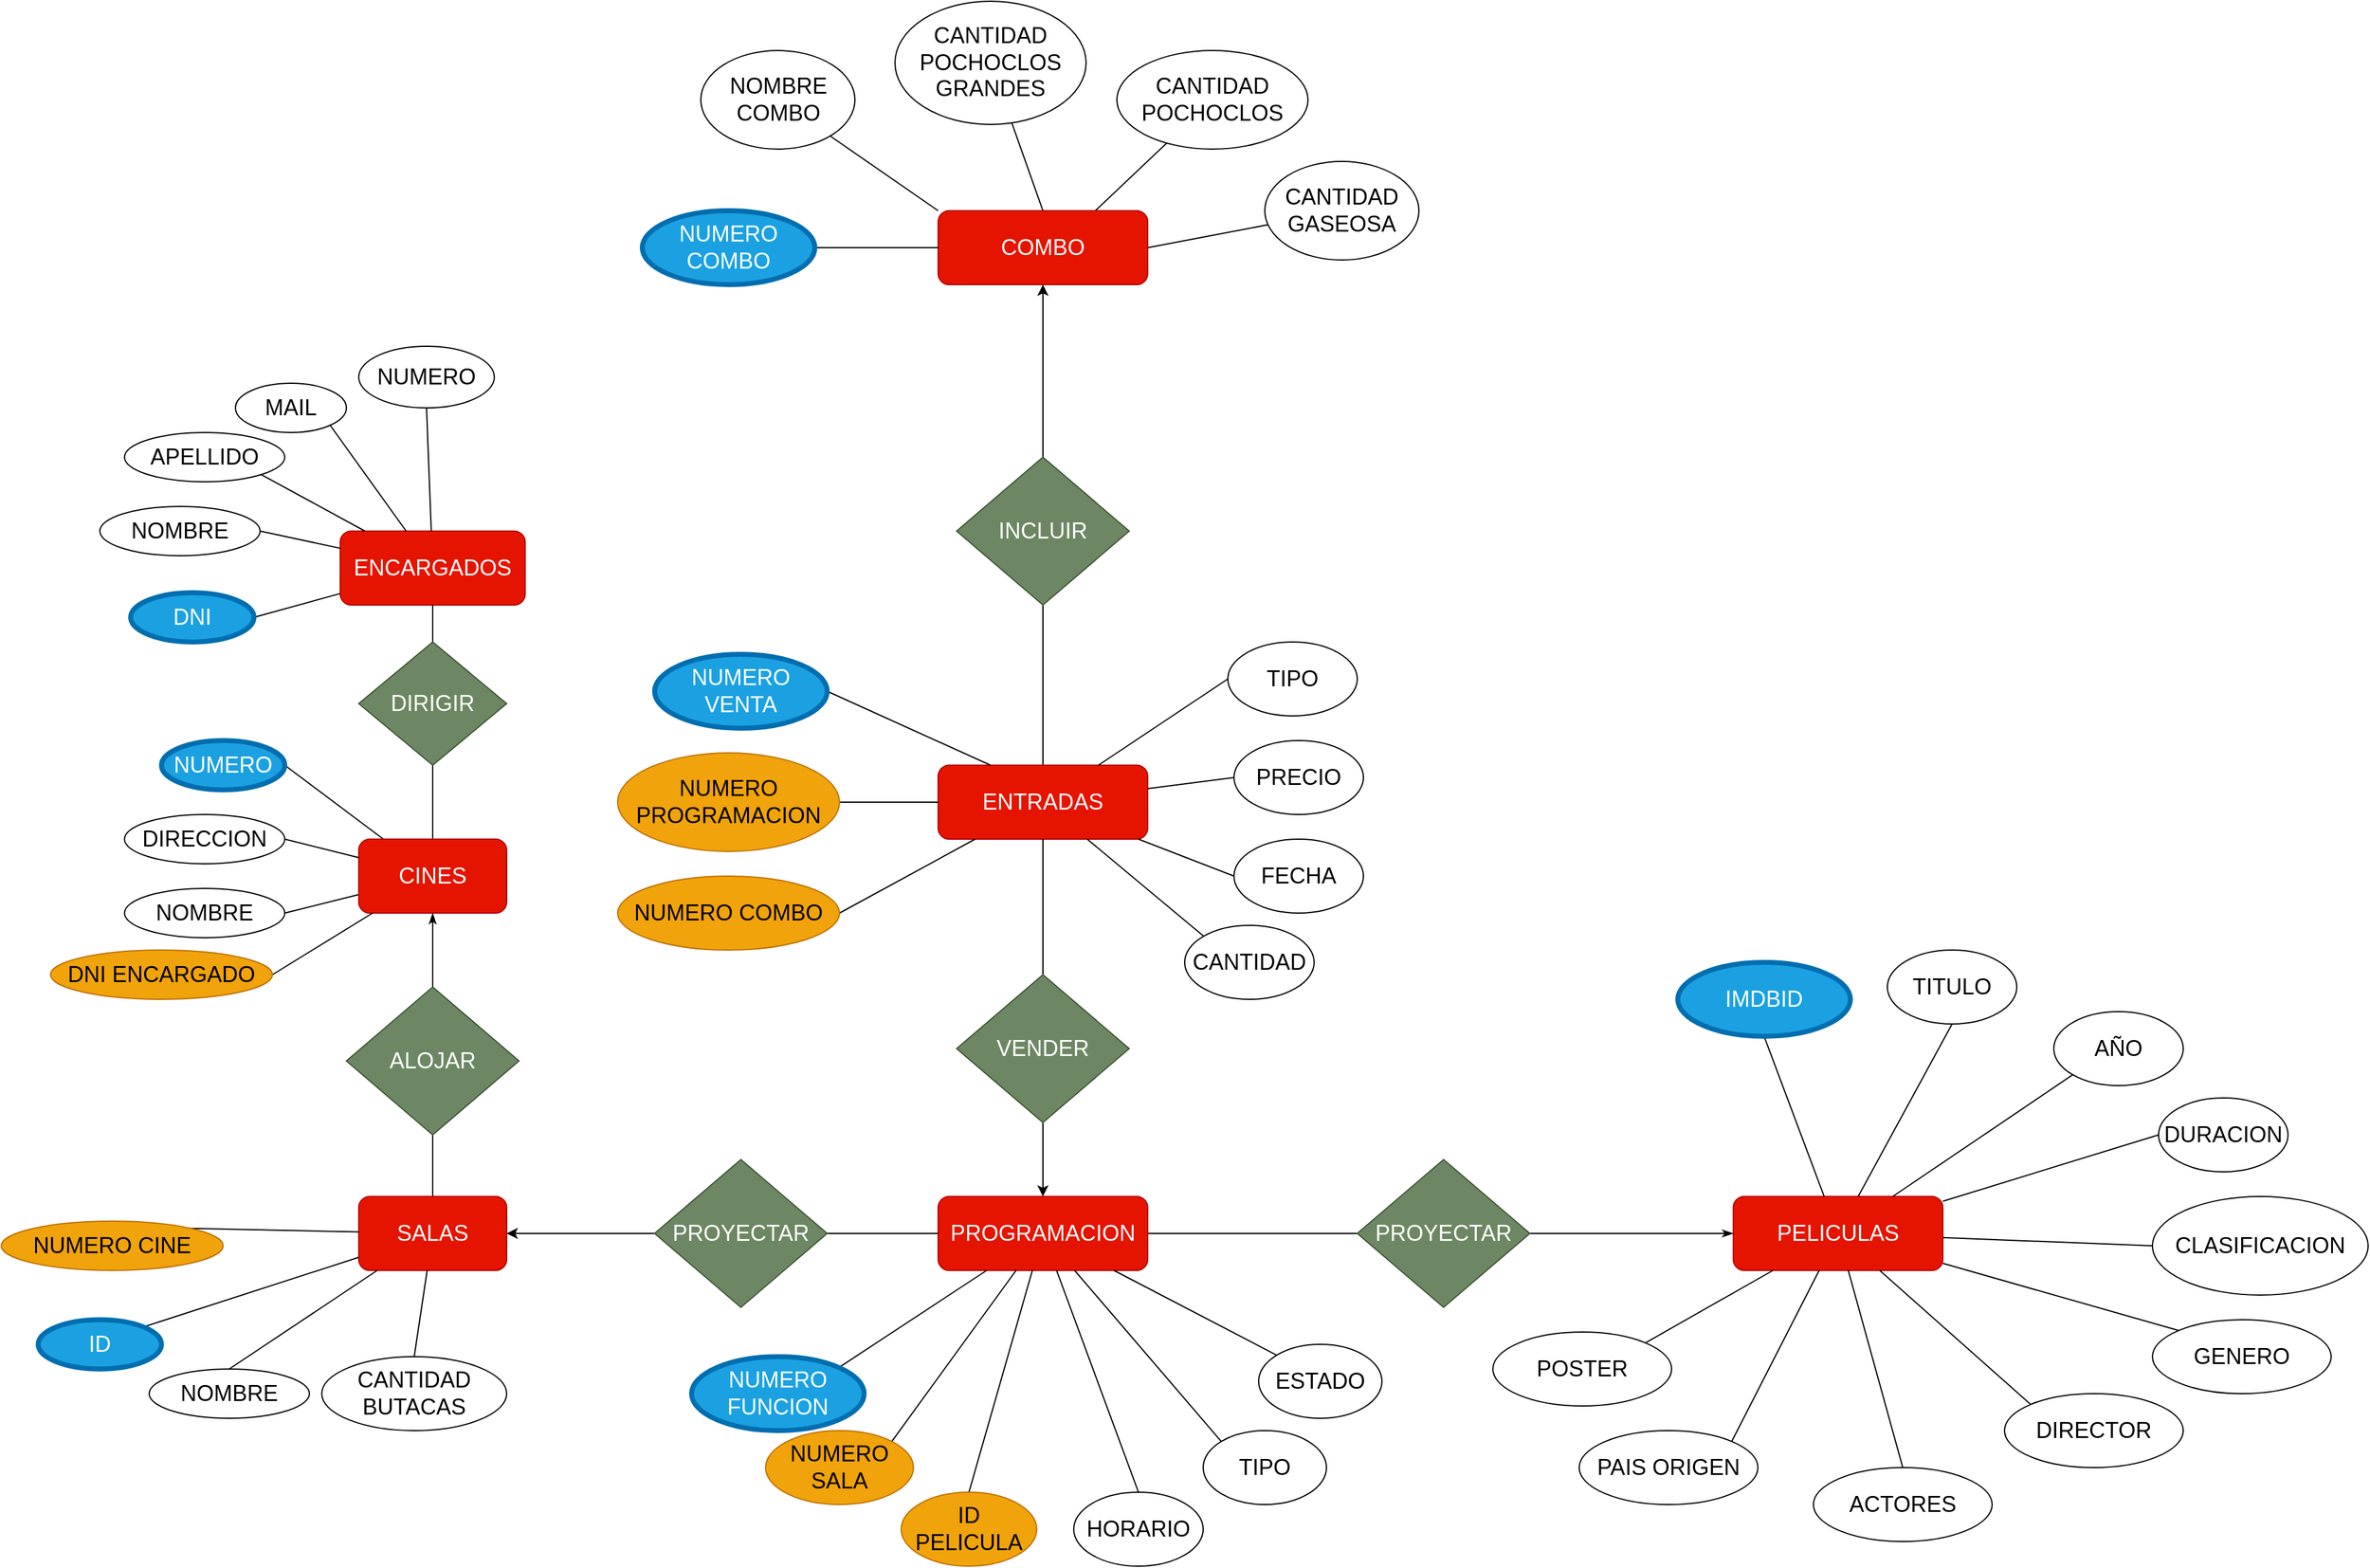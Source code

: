 <mxfile version="20.7.4" type="device"><diagram id="u-Fpso9BZ9bcrSgncnX3" name="Page-1"><mxGraphModel dx="2899" dy="2297" grid="1" gridSize="10" guides="1" tooltips="1" connect="1" arrows="1" fold="1" page="1" pageScale="1" pageWidth="850" pageHeight="1100" math="0" shadow="0"><root><mxCell id="0"/><mxCell id="1" parent="0"/><mxCell id="_qoZTwqga16GxUZHGmAE-12" style="edgeStyle=none;rounded=0;orthogonalLoop=1;jettySize=auto;html=1;entryX=1;entryY=0.5;entryDx=0;entryDy=0;fontSize=18;endArrow=none;endFill=0;" edge="1" parent="1" source="_qoZTwqga16GxUZHGmAE-1" target="_qoZTwqga16GxUZHGmAE-7"><mxGeometry relative="1" as="geometry"/></mxCell><mxCell id="_qoZTwqga16GxUZHGmAE-13" style="edgeStyle=none;rounded=0;orthogonalLoop=1;jettySize=auto;html=1;entryX=1;entryY=0.5;entryDx=0;entryDy=0;fontSize=18;endArrow=none;endFill=0;" edge="1" parent="1" source="_qoZTwqga16GxUZHGmAE-1" target="_qoZTwqga16GxUZHGmAE-9"><mxGeometry relative="1" as="geometry"/></mxCell><mxCell id="_qoZTwqga16GxUZHGmAE-37" style="edgeStyle=none;rounded=0;orthogonalLoop=1;jettySize=auto;html=1;exitX=0.5;exitY=0;exitDx=0;exitDy=0;fontSize=18;startArrow=none;startFill=0;endArrow=none;endFill=0;" edge="1" parent="1" source="_qoZTwqga16GxUZHGmAE-1" target="_qoZTwqga16GxUZHGmAE-36"><mxGeometry relative="1" as="geometry"/></mxCell><mxCell id="_qoZTwqga16GxUZHGmAE-1" value="&lt;font style=&quot;font-size: 18px;&quot;&gt;CINES&lt;/font&gt;" style="rounded=1;whiteSpace=wrap;html=1;fillColor=#e51400;fontColor=#ffffff;strokeColor=#B20000;" vertex="1" parent="1"><mxGeometry x="-10" y="300" width="120" height="60" as="geometry"/></mxCell><mxCell id="_qoZTwqga16GxUZHGmAE-24" style="edgeStyle=none;rounded=0;orthogonalLoop=1;jettySize=auto;html=1;exitX=0.5;exitY=0;exitDx=0;exitDy=0;fontSize=18;endArrow=none;endFill=0;" edge="1" parent="1" source="_qoZTwqga16GxUZHGmAE-2" target="_qoZTwqga16GxUZHGmAE-23"><mxGeometry relative="1" as="geometry"/></mxCell><mxCell id="_qoZTwqga16GxUZHGmAE-2" value="&lt;font style=&quot;font-size: 18px;&quot;&gt;SALAS&lt;/font&gt;" style="rounded=1;whiteSpace=wrap;html=1;fillColor=#e51400;fontColor=#ffffff;strokeColor=#B20000;" vertex="1" parent="1"><mxGeometry x="-10" y="590" width="120" height="60" as="geometry"/></mxCell><mxCell id="_qoZTwqga16GxUZHGmAE-3" value="&lt;font style=&quot;font-size: 18px;&quot;&gt;ENCARGADOS&lt;/font&gt;" style="rounded=1;whiteSpace=wrap;html=1;fillColor=#e51400;fontColor=#ffffff;strokeColor=#B20000;" vertex="1" parent="1"><mxGeometry x="-25" y="50" width="150" height="60" as="geometry"/></mxCell><mxCell id="_qoZTwqga16GxUZHGmAE-60" style="edgeStyle=none;rounded=0;orthogonalLoop=1;jettySize=auto;html=1;exitX=1;exitY=0.5;exitDx=0;exitDy=0;fontSize=18;startArrow=none;startFill=0;endArrow=none;endFill=0;" edge="1" parent="1" source="_qoZTwqga16GxUZHGmAE-4" target="_qoZTwqga16GxUZHGmAE-59"><mxGeometry relative="1" as="geometry"/></mxCell><mxCell id="_qoZTwqga16GxUZHGmAE-98" style="edgeStyle=none;rounded=0;orthogonalLoop=1;jettySize=auto;html=1;exitX=0.5;exitY=0;exitDx=0;exitDy=0;fontSize=18;startArrow=classic;startFill=1;endArrow=none;endFill=0;" edge="1" parent="1" source="_qoZTwqga16GxUZHGmAE-4" target="_qoZTwqga16GxUZHGmAE-41"><mxGeometry relative="1" as="geometry"/></mxCell><mxCell id="_qoZTwqga16GxUZHGmAE-4" value="&lt;font style=&quot;font-size: 18px;&quot;&gt;PROGRAMACION&lt;br&gt;&lt;/font&gt;" style="rounded=1;whiteSpace=wrap;html=1;fillColor=#e51400;fontColor=#ffffff;strokeColor=#B20000;" vertex="1" parent="1"><mxGeometry x="460" y="590" width="170" height="60" as="geometry"/></mxCell><mxCell id="_qoZTwqga16GxUZHGmAE-5" value="&lt;font style=&quot;font-size: 18px;&quot;&gt;PELICULAS&lt;br&gt;&lt;/font&gt;" style="rounded=1;whiteSpace=wrap;html=1;fillColor=#e51400;fontColor=#ffffff;strokeColor=#B20000;" vertex="1" parent="1"><mxGeometry x="1105" y="590" width="170" height="60" as="geometry"/></mxCell><mxCell id="_qoZTwqga16GxUZHGmAE-100" style="edgeStyle=none;rounded=0;orthogonalLoop=1;jettySize=auto;html=1;exitX=0.5;exitY=0;exitDx=0;exitDy=0;entryX=0.5;entryY=1;entryDx=0;entryDy=0;fontSize=18;startArrow=none;startFill=0;endArrow=none;endFill=0;" edge="1" parent="1" source="_qoZTwqga16GxUZHGmAE-6" target="_qoZTwqga16GxUZHGmAE-42"><mxGeometry relative="1" as="geometry"/></mxCell><mxCell id="_qoZTwqga16GxUZHGmAE-6" value="&lt;font style=&quot;font-size: 18px;&quot;&gt;ENTRADAS&lt;br&gt;&lt;/font&gt;" style="rounded=1;whiteSpace=wrap;html=1;fillColor=#e51400;fontColor=#ffffff;strokeColor=#B20000;" vertex="1" parent="1"><mxGeometry x="460" y="240" width="170" height="60" as="geometry"/></mxCell><mxCell id="_qoZTwqga16GxUZHGmAE-7" value="NUMERO" style="ellipse;whiteSpace=wrap;html=1;align=center;fontSize=18;shadow=0;perimeterSpacing=0;strokeWidth=4;fillStyle=auto;strokeColor=#006EAF;fillColor=#1ba1e2;fontColor=#ffffff;" vertex="1" parent="1"><mxGeometry x="-170" y="220" width="100" height="40" as="geometry"/></mxCell><mxCell id="_qoZTwqga16GxUZHGmAE-11" style="rounded=0;orthogonalLoop=1;jettySize=auto;html=1;exitX=1;exitY=0.5;exitDx=0;exitDy=0;fontSize=18;endArrow=none;endFill=0;" edge="1" parent="1" source="_qoZTwqga16GxUZHGmAE-8" target="_qoZTwqga16GxUZHGmAE-1"><mxGeometry relative="1" as="geometry"/></mxCell><mxCell id="_qoZTwqga16GxUZHGmAE-8" value="DIRECCION" style="ellipse;whiteSpace=wrap;html=1;align=center;fontSize=18;" vertex="1" parent="1"><mxGeometry x="-200" y="280" width="130" height="40" as="geometry"/></mxCell><mxCell id="_qoZTwqga16GxUZHGmAE-9" value="NOMBRE" style="ellipse;whiteSpace=wrap;html=1;align=center;fontSize=18;" vertex="1" parent="1"><mxGeometry x="-200" y="340" width="130" height="40" as="geometry"/></mxCell><mxCell id="_qoZTwqga16GxUZHGmAE-14" style="edgeStyle=none;rounded=0;orthogonalLoop=1;jettySize=auto;html=1;exitX=1;exitY=0.5;exitDx=0;exitDy=0;fontSize=18;endArrow=none;endFill=0;" edge="1" parent="1" source="_qoZTwqga16GxUZHGmAE-10" target="_qoZTwqga16GxUZHGmAE-1"><mxGeometry relative="1" as="geometry"/></mxCell><mxCell id="_qoZTwqga16GxUZHGmAE-10" value="DNI ENCARGADO" style="ellipse;whiteSpace=wrap;html=1;align=center;fontSize=18;fillColor=#f0a30a;fontColor=#000000;strokeColor=#BD7000;" vertex="1" parent="1"><mxGeometry x="-260" y="390" width="180" height="40" as="geometry"/></mxCell><mxCell id="_qoZTwqga16GxUZHGmAE-21" style="edgeStyle=none;rounded=0;orthogonalLoop=1;jettySize=auto;html=1;exitX=0.5;exitY=0;exitDx=0;exitDy=0;fontSize=18;endArrow=none;endFill=0;" edge="1" parent="1" source="_qoZTwqga16GxUZHGmAE-15" target="_qoZTwqga16GxUZHGmAE-2"><mxGeometry relative="1" as="geometry"/></mxCell><mxCell id="_qoZTwqga16GxUZHGmAE-15" value="NOMBRE" style="ellipse;whiteSpace=wrap;html=1;align=center;fontSize=18;" vertex="1" parent="1"><mxGeometry x="-180" y="730" width="130" height="40" as="geometry"/></mxCell><mxCell id="_qoZTwqga16GxUZHGmAE-20" style="edgeStyle=none;rounded=0;orthogonalLoop=1;jettySize=auto;html=1;exitX=1;exitY=0;exitDx=0;exitDy=0;fontSize=18;endArrow=none;endFill=0;" edge="1" parent="1" source="_qoZTwqga16GxUZHGmAE-16" target="_qoZTwqga16GxUZHGmAE-2"><mxGeometry relative="1" as="geometry"/></mxCell><mxCell id="_qoZTwqga16GxUZHGmAE-16" value="ID" style="ellipse;whiteSpace=wrap;html=1;align=center;fontSize=18;shadow=0;perimeterSpacing=0;strokeWidth=4;fillStyle=auto;strokeColor=#006EAF;fillColor=#1ba1e2;fontColor=#ffffff;" vertex="1" parent="1"><mxGeometry x="-270" y="690" width="100" height="40" as="geometry"/></mxCell><mxCell id="_qoZTwqga16GxUZHGmAE-22" style="edgeStyle=none;rounded=0;orthogonalLoop=1;jettySize=auto;html=1;exitX=0.5;exitY=0;exitDx=0;exitDy=0;fontSize=18;endArrow=none;endFill=0;" edge="1" parent="1" source="_qoZTwqga16GxUZHGmAE-17" target="_qoZTwqga16GxUZHGmAE-2"><mxGeometry relative="1" as="geometry"/></mxCell><mxCell id="_qoZTwqga16GxUZHGmAE-17" value="CANTIDAD BUTACAS" style="ellipse;whiteSpace=wrap;html=1;align=center;fontSize=18;" vertex="1" parent="1"><mxGeometry x="-40" y="720" width="150" height="60" as="geometry"/></mxCell><mxCell id="_qoZTwqga16GxUZHGmAE-19" style="edgeStyle=none;rounded=0;orthogonalLoop=1;jettySize=auto;html=1;exitX=1;exitY=0;exitDx=0;exitDy=0;fontSize=18;endArrow=none;endFill=0;" edge="1" parent="1" source="_qoZTwqga16GxUZHGmAE-18" target="_qoZTwqga16GxUZHGmAE-2"><mxGeometry relative="1" as="geometry"/></mxCell><mxCell id="_qoZTwqga16GxUZHGmAE-18" value="NUMERO CINE" style="ellipse;whiteSpace=wrap;html=1;align=center;fontSize=18;fillColor=#f0a30a;fontColor=#000000;strokeColor=#BD7000;" vertex="1" parent="1"><mxGeometry x="-300" y="610" width="180" height="40" as="geometry"/></mxCell><mxCell id="_qoZTwqga16GxUZHGmAE-25" style="edgeStyle=none;rounded=0;orthogonalLoop=1;jettySize=auto;html=1;exitX=0.5;exitY=0;exitDx=0;exitDy=0;entryX=0.5;entryY=1;entryDx=0;entryDy=0;fontSize=18;endArrow=classicThin;endFill=1;startArrow=none;startFill=0;" edge="1" parent="1" source="_qoZTwqga16GxUZHGmAE-23" target="_qoZTwqga16GxUZHGmAE-1"><mxGeometry relative="1" as="geometry"/></mxCell><mxCell id="_qoZTwqga16GxUZHGmAE-23" value="ALOJAR" style="rhombus;whiteSpace=wrap;html=1;shadow=0;sketch=0;fillStyle=auto;strokeColor=#3A5431;strokeWidth=1;fontSize=18;fillColor=#6d8764;fontColor=#ffffff;" vertex="1" parent="1"><mxGeometry x="-20" y="420" width="140" height="120" as="geometry"/></mxCell><mxCell id="_qoZTwqga16GxUZHGmAE-31" style="edgeStyle=none;rounded=0;orthogonalLoop=1;jettySize=auto;html=1;exitX=1;exitY=0.5;exitDx=0;exitDy=0;fontSize=18;startArrow=none;startFill=0;endArrow=none;endFill=0;" edge="1" parent="1" source="_qoZTwqga16GxUZHGmAE-26" target="_qoZTwqga16GxUZHGmAE-3"><mxGeometry relative="1" as="geometry"/></mxCell><mxCell id="_qoZTwqga16GxUZHGmAE-26" value="DNI" style="ellipse;whiteSpace=wrap;html=1;align=center;fontSize=18;shadow=0;perimeterSpacing=0;strokeWidth=4;fillStyle=auto;strokeColor=#006EAF;fillColor=#1ba1e2;fontColor=#ffffff;" vertex="1" parent="1"><mxGeometry x="-195" y="100" width="100" height="40" as="geometry"/></mxCell><mxCell id="_qoZTwqga16GxUZHGmAE-32" style="edgeStyle=none;rounded=0;orthogonalLoop=1;jettySize=auto;html=1;exitX=1;exitY=0.5;exitDx=0;exitDy=0;fontSize=18;startArrow=none;startFill=0;endArrow=none;endFill=0;" edge="1" parent="1" source="_qoZTwqga16GxUZHGmAE-27" target="_qoZTwqga16GxUZHGmAE-3"><mxGeometry relative="1" as="geometry"/></mxCell><mxCell id="_qoZTwqga16GxUZHGmAE-27" value="NOMBRE" style="ellipse;whiteSpace=wrap;html=1;align=center;fontSize=18;" vertex="1" parent="1"><mxGeometry x="-220" y="30" width="130" height="40" as="geometry"/></mxCell><mxCell id="_qoZTwqga16GxUZHGmAE-33" style="edgeStyle=none;rounded=0;orthogonalLoop=1;jettySize=auto;html=1;exitX=1;exitY=1;exitDx=0;exitDy=0;fontSize=18;startArrow=none;startFill=0;endArrow=none;endFill=0;" edge="1" parent="1" source="_qoZTwqga16GxUZHGmAE-28" target="_qoZTwqga16GxUZHGmAE-3"><mxGeometry relative="1" as="geometry"/></mxCell><mxCell id="_qoZTwqga16GxUZHGmAE-28" value="APELLIDO" style="ellipse;whiteSpace=wrap;html=1;align=center;fontSize=18;" vertex="1" parent="1"><mxGeometry x="-200" y="-30" width="130" height="40" as="geometry"/></mxCell><mxCell id="_qoZTwqga16GxUZHGmAE-34" style="edgeStyle=none;rounded=0;orthogonalLoop=1;jettySize=auto;html=1;exitX=1;exitY=1;exitDx=0;exitDy=0;fontSize=18;startArrow=none;startFill=0;endArrow=none;endFill=0;" edge="1" parent="1" source="_qoZTwqga16GxUZHGmAE-29" target="_qoZTwqga16GxUZHGmAE-3"><mxGeometry relative="1" as="geometry"/></mxCell><mxCell id="_qoZTwqga16GxUZHGmAE-29" value="MAIL" style="ellipse;whiteSpace=wrap;html=1;align=center;fontSize=18;" vertex="1" parent="1"><mxGeometry x="-110" y="-70" width="90" height="40" as="geometry"/></mxCell><mxCell id="_qoZTwqga16GxUZHGmAE-35" style="edgeStyle=none;rounded=0;orthogonalLoop=1;jettySize=auto;html=1;exitX=0.5;exitY=1;exitDx=0;exitDy=0;fontSize=18;startArrow=none;startFill=0;endArrow=none;endFill=0;" edge="1" parent="1" source="_qoZTwqga16GxUZHGmAE-30" target="_qoZTwqga16GxUZHGmAE-3"><mxGeometry relative="1" as="geometry"/></mxCell><mxCell id="_qoZTwqga16GxUZHGmAE-30" value="NUMERO" style="ellipse;whiteSpace=wrap;html=1;align=center;fontSize=18;" vertex="1" parent="1"><mxGeometry x="-10" y="-100" width="110" height="50" as="geometry"/></mxCell><mxCell id="_qoZTwqga16GxUZHGmAE-38" style="edgeStyle=none;rounded=0;orthogonalLoop=1;jettySize=auto;html=1;exitX=0.5;exitY=0;exitDx=0;exitDy=0;entryX=0.5;entryY=1;entryDx=0;entryDy=0;fontSize=18;startArrow=none;startFill=0;endArrow=none;endFill=0;" edge="1" parent="1" source="_qoZTwqga16GxUZHGmAE-36" target="_qoZTwqga16GxUZHGmAE-3"><mxGeometry relative="1" as="geometry"/></mxCell><mxCell id="_qoZTwqga16GxUZHGmAE-36" value="DIRIGIR" style="rhombus;whiteSpace=wrap;html=1;shadow=0;sketch=0;fillStyle=auto;strokeColor=#3A5431;strokeWidth=1;fontSize=18;fillColor=#6d8764;fontColor=#ffffff;" vertex="1" parent="1"><mxGeometry x="-10" y="140" width="120" height="100" as="geometry"/></mxCell><mxCell id="_qoZTwqga16GxUZHGmAE-112" style="edgeStyle=none;rounded=0;orthogonalLoop=1;jettySize=auto;html=1;exitX=0;exitY=0;exitDx=0;exitDy=0;fontSize=18;startArrow=none;startFill=0;endArrow=none;endFill=0;" edge="1" parent="1" source="_qoZTwqga16GxUZHGmAE-39" target="_qoZTwqga16GxUZHGmAE-107"><mxGeometry relative="1" as="geometry"/></mxCell><mxCell id="_qoZTwqga16GxUZHGmAE-113" style="edgeStyle=none;rounded=0;orthogonalLoop=1;jettySize=auto;html=1;exitX=0.5;exitY=0;exitDx=0;exitDy=0;fontSize=18;startArrow=none;startFill=0;endArrow=none;endFill=0;" edge="1" parent="1" source="_qoZTwqga16GxUZHGmAE-39" target="_qoZTwqga16GxUZHGmAE-104"><mxGeometry relative="1" as="geometry"/></mxCell><mxCell id="_qoZTwqga16GxUZHGmAE-114" style="edgeStyle=none;rounded=0;orthogonalLoop=1;jettySize=auto;html=1;exitX=0.75;exitY=0;exitDx=0;exitDy=0;fontSize=18;startArrow=none;startFill=0;endArrow=none;endFill=0;" edge="1" parent="1" source="_qoZTwqga16GxUZHGmAE-39" target="_qoZTwqga16GxUZHGmAE-103"><mxGeometry relative="1" as="geometry"/></mxCell><mxCell id="_qoZTwqga16GxUZHGmAE-115" style="edgeStyle=none;rounded=0;orthogonalLoop=1;jettySize=auto;html=1;exitX=1;exitY=0.5;exitDx=0;exitDy=0;fontSize=18;startArrow=none;startFill=0;endArrow=none;endFill=0;" edge="1" parent="1" source="_qoZTwqga16GxUZHGmAE-39" target="_qoZTwqga16GxUZHGmAE-102"><mxGeometry relative="1" as="geometry"/></mxCell><mxCell id="_qoZTwqga16GxUZHGmAE-39" value="&lt;font style=&quot;font-size: 18px;&quot;&gt;COMBO&lt;br&gt;&lt;/font&gt;" style="rounded=1;whiteSpace=wrap;html=1;fillColor=#e51400;fontColor=#ffffff;strokeColor=#B20000;" vertex="1" parent="1"><mxGeometry x="460" y="-210" width="170" height="60" as="geometry"/></mxCell><mxCell id="_qoZTwqga16GxUZHGmAE-43" style="edgeStyle=none;rounded=0;orthogonalLoop=1;jettySize=auto;html=1;exitX=0;exitY=0.5;exitDx=0;exitDy=0;fontSize=18;startArrow=none;startFill=0;endArrow=classic;endFill=1;" edge="1" parent="1" source="_qoZTwqga16GxUZHGmAE-40" target="_qoZTwqga16GxUZHGmAE-2"><mxGeometry relative="1" as="geometry"/></mxCell><mxCell id="_qoZTwqga16GxUZHGmAE-44" style="edgeStyle=none;rounded=0;orthogonalLoop=1;jettySize=auto;html=1;exitX=1;exitY=0.5;exitDx=0;exitDy=0;fontSize=18;startArrow=none;startFill=0;endArrow=none;endFill=0;" edge="1" parent="1" source="_qoZTwqga16GxUZHGmAE-40" target="_qoZTwqga16GxUZHGmAE-4"><mxGeometry relative="1" as="geometry"/></mxCell><mxCell id="_qoZTwqga16GxUZHGmAE-40" value="PROYECTAR" style="rhombus;whiteSpace=wrap;html=1;shadow=0;sketch=0;fillStyle=auto;strokeColor=#3A5431;strokeWidth=1;fontSize=18;fillColor=#6d8764;fontColor=#ffffff;" vertex="1" parent="1"><mxGeometry x="230" y="560" width="140" height="120" as="geometry"/></mxCell><mxCell id="_qoZTwqga16GxUZHGmAE-99" style="edgeStyle=none;rounded=0;orthogonalLoop=1;jettySize=auto;html=1;exitX=0.5;exitY=0;exitDx=0;exitDy=0;entryX=0.5;entryY=1;entryDx=0;entryDy=0;fontSize=18;startArrow=none;startFill=0;endArrow=none;endFill=0;" edge="1" parent="1" source="_qoZTwqga16GxUZHGmAE-41" target="_qoZTwqga16GxUZHGmAE-6"><mxGeometry relative="1" as="geometry"/></mxCell><mxCell id="_qoZTwqga16GxUZHGmAE-41" value="VENDER" style="rhombus;whiteSpace=wrap;html=1;shadow=0;sketch=0;fillStyle=auto;strokeColor=#3A5431;strokeWidth=1;fontSize=18;fillColor=#6d8764;fontColor=#ffffff;" vertex="1" parent="1"><mxGeometry x="475" y="410" width="140" height="120" as="geometry"/></mxCell><mxCell id="_qoZTwqga16GxUZHGmAE-101" style="edgeStyle=none;rounded=0;orthogonalLoop=1;jettySize=auto;html=1;exitX=0.5;exitY=0;exitDx=0;exitDy=0;entryX=0.5;entryY=1;entryDx=0;entryDy=0;fontSize=18;startArrow=none;startFill=0;endArrow=classic;endFill=1;" edge="1" parent="1" source="_qoZTwqga16GxUZHGmAE-42" target="_qoZTwqga16GxUZHGmAE-39"><mxGeometry relative="1" as="geometry"/></mxCell><mxCell id="_qoZTwqga16GxUZHGmAE-42" value="INCLUIR" style="rhombus;whiteSpace=wrap;html=1;shadow=0;sketch=0;fillStyle=auto;strokeColor=#3A5431;strokeWidth=1;fontSize=18;fillColor=#6d8764;fontColor=#ffffff;" vertex="1" parent="1"><mxGeometry x="475" y="-10" width="140" height="120" as="geometry"/></mxCell><mxCell id="_qoZTwqga16GxUZHGmAE-56" style="edgeStyle=none;rounded=0;orthogonalLoop=1;jettySize=auto;html=1;exitX=0.5;exitY=0;exitDx=0;exitDy=0;fontSize=18;startArrow=none;startFill=0;endArrow=none;endFill=0;" edge="1" parent="1" source="_qoZTwqga16GxUZHGmAE-45" target="_qoZTwqga16GxUZHGmAE-4"><mxGeometry relative="1" as="geometry"/></mxCell><mxCell id="_qoZTwqga16GxUZHGmAE-45" value="HORARIO" style="ellipse;whiteSpace=wrap;html=1;align=center;fontSize=18;" vertex="1" parent="1"><mxGeometry x="570" y="830" width="105" height="60" as="geometry"/></mxCell><mxCell id="_qoZTwqga16GxUZHGmAE-53" style="edgeStyle=none;rounded=0;orthogonalLoop=1;jettySize=auto;html=1;exitX=1;exitY=0;exitDx=0;exitDy=0;fontSize=18;startArrow=none;startFill=0;endArrow=none;endFill=0;" edge="1" parent="1" source="_qoZTwqga16GxUZHGmAE-46" target="_qoZTwqga16GxUZHGmAE-4"><mxGeometry relative="1" as="geometry"/></mxCell><mxCell id="_qoZTwqga16GxUZHGmAE-46" value="NUMERO&lt;br&gt;FUNCION" style="ellipse;whiteSpace=wrap;html=1;align=center;fontSize=18;shadow=0;perimeterSpacing=0;strokeWidth=4;fillStyle=auto;strokeColor=#006EAF;fillColor=#1ba1e2;fontColor=#ffffff;" vertex="1" parent="1"><mxGeometry x="260" y="720" width="140" height="60" as="geometry"/></mxCell><mxCell id="_qoZTwqga16GxUZHGmAE-54" style="edgeStyle=none;rounded=0;orthogonalLoop=1;jettySize=auto;html=1;exitX=1;exitY=0;exitDx=0;exitDy=0;fontSize=18;startArrow=none;startFill=0;endArrow=none;endFill=0;" edge="1" parent="1" source="_qoZTwqga16GxUZHGmAE-47" target="_qoZTwqga16GxUZHGmAE-4"><mxGeometry relative="1" as="geometry"/></mxCell><mxCell id="_qoZTwqga16GxUZHGmAE-47" value="NUMERO&lt;br&gt;SALA" style="ellipse;whiteSpace=wrap;html=1;align=center;fontSize=18;fillColor=#f0a30a;fontColor=#000000;strokeColor=#BD7000;" vertex="1" parent="1"><mxGeometry x="320" y="780" width="120" height="60" as="geometry"/></mxCell><mxCell id="_qoZTwqga16GxUZHGmAE-55" style="edgeStyle=none;rounded=0;orthogonalLoop=1;jettySize=auto;html=1;exitX=0.5;exitY=0;exitDx=0;exitDy=0;fontSize=18;startArrow=none;startFill=0;endArrow=none;endFill=0;" edge="1" parent="1" source="_qoZTwqga16GxUZHGmAE-49" target="_qoZTwqga16GxUZHGmAE-4"><mxGeometry relative="1" as="geometry"/></mxCell><mxCell id="_qoZTwqga16GxUZHGmAE-49" value="ID&lt;br&gt;PELICULA" style="ellipse;whiteSpace=wrap;html=1;align=center;fontSize=18;fillColor=#f0a30a;fontColor=#000000;strokeColor=#BD7000;" vertex="1" parent="1"><mxGeometry x="430" y="830" width="110" height="60" as="geometry"/></mxCell><mxCell id="_qoZTwqga16GxUZHGmAE-57" style="edgeStyle=none;rounded=0;orthogonalLoop=1;jettySize=auto;html=1;exitX=0;exitY=0;exitDx=0;exitDy=0;fontSize=18;startArrow=none;startFill=0;endArrow=none;endFill=0;" edge="1" parent="1" source="_qoZTwqga16GxUZHGmAE-50" target="_qoZTwqga16GxUZHGmAE-4"><mxGeometry relative="1" as="geometry"/></mxCell><mxCell id="_qoZTwqga16GxUZHGmAE-50" value="TIPO" style="ellipse;whiteSpace=wrap;html=1;align=center;fontSize=18;" vertex="1" parent="1"><mxGeometry x="675" y="780" width="100" height="60" as="geometry"/></mxCell><mxCell id="_qoZTwqga16GxUZHGmAE-58" style="edgeStyle=none;rounded=0;orthogonalLoop=1;jettySize=auto;html=1;exitX=0;exitY=0;exitDx=0;exitDy=0;fontSize=18;startArrow=none;startFill=0;endArrow=none;endFill=0;" edge="1" parent="1" source="_qoZTwqga16GxUZHGmAE-51" target="_qoZTwqga16GxUZHGmAE-4"><mxGeometry relative="1" as="geometry"/></mxCell><mxCell id="_qoZTwqga16GxUZHGmAE-51" value="ESTADO" style="ellipse;whiteSpace=wrap;html=1;align=center;fontSize=18;" vertex="1" parent="1"><mxGeometry x="720" y="710" width="100" height="60" as="geometry"/></mxCell><mxCell id="_qoZTwqga16GxUZHGmAE-61" style="edgeStyle=none;rounded=0;orthogonalLoop=1;jettySize=auto;html=1;exitX=1;exitY=0.5;exitDx=0;exitDy=0;fontSize=18;startArrow=none;startFill=0;endArrow=classicThin;endFill=1;entryX=0;entryY=0.5;entryDx=0;entryDy=0;" edge="1" parent="1" source="_qoZTwqga16GxUZHGmAE-59" target="_qoZTwqga16GxUZHGmAE-5"><mxGeometry relative="1" as="geometry"><mxPoint x="1030" y="610" as="targetPoint"/></mxGeometry></mxCell><mxCell id="_qoZTwqga16GxUZHGmAE-59" value="PROYECTAR" style="rhombus;whiteSpace=wrap;html=1;shadow=0;sketch=0;fillStyle=auto;strokeColor=#3A5431;strokeWidth=1;fontSize=18;fillColor=#6d8764;fontColor=#ffffff;" vertex="1" parent="1"><mxGeometry x="800" y="560" width="140" height="120" as="geometry"/></mxCell><mxCell id="_qoZTwqga16GxUZHGmAE-83" style="edgeStyle=none;rounded=0;orthogonalLoop=1;jettySize=auto;html=1;exitX=0.5;exitY=1;exitDx=0;exitDy=0;fontSize=18;startArrow=none;startFill=0;endArrow=none;endFill=0;" edge="1" parent="1" source="_qoZTwqga16GxUZHGmAE-62" target="_qoZTwqga16GxUZHGmAE-5"><mxGeometry relative="1" as="geometry"/></mxCell><mxCell id="_qoZTwqga16GxUZHGmAE-62" value="IMDBID" style="ellipse;whiteSpace=wrap;html=1;align=center;fontSize=18;shadow=0;perimeterSpacing=0;strokeWidth=4;fillStyle=auto;strokeColor=#006EAF;fillColor=#1ba1e2;fontColor=#ffffff;" vertex="1" parent="1"><mxGeometry x="1060" y="400" width="140" height="60" as="geometry"/></mxCell><mxCell id="_qoZTwqga16GxUZHGmAE-82" style="edgeStyle=none;rounded=0;orthogonalLoop=1;jettySize=auto;html=1;exitX=0.5;exitY=1;exitDx=0;exitDy=0;fontSize=18;startArrow=none;startFill=0;endArrow=none;endFill=0;" edge="1" parent="1" source="_qoZTwqga16GxUZHGmAE-63" target="_qoZTwqga16GxUZHGmAE-5"><mxGeometry relative="1" as="geometry"/></mxCell><mxCell id="_qoZTwqga16GxUZHGmAE-63" value="TITULO" style="ellipse;whiteSpace=wrap;html=1;align=center;fontSize=18;" vertex="1" parent="1"><mxGeometry x="1230" y="390" width="105" height="60" as="geometry"/></mxCell><mxCell id="_qoZTwqga16GxUZHGmAE-81" style="edgeStyle=none;rounded=0;orthogonalLoop=1;jettySize=auto;html=1;exitX=0;exitY=1;exitDx=0;exitDy=0;fontSize=18;startArrow=none;startFill=0;endArrow=none;endFill=0;" edge="1" parent="1" source="_qoZTwqga16GxUZHGmAE-64" target="_qoZTwqga16GxUZHGmAE-5"><mxGeometry relative="1" as="geometry"/></mxCell><mxCell id="_qoZTwqga16GxUZHGmAE-64" value="AÑO" style="ellipse;whiteSpace=wrap;html=1;align=center;fontSize=18;" vertex="1" parent="1"><mxGeometry x="1365" y="440" width="105" height="60" as="geometry"/></mxCell><mxCell id="_qoZTwqga16GxUZHGmAE-80" style="edgeStyle=none;rounded=0;orthogonalLoop=1;jettySize=auto;html=1;exitX=0;exitY=0.5;exitDx=0;exitDy=0;fontSize=18;startArrow=none;startFill=0;endArrow=none;endFill=0;" edge="1" parent="1" source="_qoZTwqga16GxUZHGmAE-65" target="_qoZTwqga16GxUZHGmAE-5"><mxGeometry relative="1" as="geometry"/></mxCell><mxCell id="_qoZTwqga16GxUZHGmAE-65" value="DURACION" style="ellipse;whiteSpace=wrap;html=1;align=center;fontSize=18;" vertex="1" parent="1"><mxGeometry x="1450" y="510" width="105" height="60" as="geometry"/></mxCell><mxCell id="_qoZTwqga16GxUZHGmAE-79" style="edgeStyle=none;rounded=0;orthogonalLoop=1;jettySize=auto;html=1;exitX=0;exitY=0.5;exitDx=0;exitDy=0;fontSize=18;startArrow=none;startFill=0;endArrow=none;endFill=0;" edge="1" parent="1" source="_qoZTwqga16GxUZHGmAE-66" target="_qoZTwqga16GxUZHGmAE-5"><mxGeometry relative="1" as="geometry"/></mxCell><mxCell id="_qoZTwqga16GxUZHGmAE-66" value="CLASIFICACION" style="ellipse;whiteSpace=wrap;html=1;align=center;fontSize=18;" vertex="1" parent="1"><mxGeometry x="1445" y="590" width="175" height="80" as="geometry"/></mxCell><mxCell id="_qoZTwqga16GxUZHGmAE-77" style="edgeStyle=none;rounded=0;orthogonalLoop=1;jettySize=auto;html=1;exitX=0;exitY=0;exitDx=0;exitDy=0;fontSize=18;startArrow=none;startFill=0;endArrow=none;endFill=0;" edge="1" parent="1" source="_qoZTwqga16GxUZHGmAE-67" target="_qoZTwqga16GxUZHGmAE-5"><mxGeometry relative="1" as="geometry"/></mxCell><mxCell id="_qoZTwqga16GxUZHGmAE-67" value="GENERO" style="ellipse;whiteSpace=wrap;html=1;align=center;fontSize=18;" vertex="1" parent="1"><mxGeometry x="1445" y="690" width="145" height="60" as="geometry"/></mxCell><mxCell id="_qoZTwqga16GxUZHGmAE-75" style="edgeStyle=none;rounded=0;orthogonalLoop=1;jettySize=auto;html=1;exitX=0;exitY=0;exitDx=0;exitDy=0;fontSize=18;startArrow=none;startFill=0;endArrow=none;endFill=0;" edge="1" parent="1" source="_qoZTwqga16GxUZHGmAE-68" target="_qoZTwqga16GxUZHGmAE-5"><mxGeometry relative="1" as="geometry"/></mxCell><mxCell id="_qoZTwqga16GxUZHGmAE-68" value="DIRECTOR" style="ellipse;whiteSpace=wrap;html=1;align=center;fontSize=18;" vertex="1" parent="1"><mxGeometry x="1325" y="750" width="145" height="60" as="geometry"/></mxCell><mxCell id="_qoZTwqga16GxUZHGmAE-74" style="edgeStyle=none;rounded=0;orthogonalLoop=1;jettySize=auto;html=1;exitX=0.5;exitY=0;exitDx=0;exitDy=0;fontSize=18;startArrow=none;startFill=0;endArrow=none;endFill=0;" edge="1" parent="1" source="_qoZTwqga16GxUZHGmAE-69" target="_qoZTwqga16GxUZHGmAE-5"><mxGeometry relative="1" as="geometry"/></mxCell><mxCell id="_qoZTwqga16GxUZHGmAE-69" value="ACTORES" style="ellipse;whiteSpace=wrap;html=1;align=center;fontSize=18;" vertex="1" parent="1"><mxGeometry x="1170" y="810" width="145" height="60" as="geometry"/></mxCell><mxCell id="_qoZTwqga16GxUZHGmAE-73" style="edgeStyle=none;rounded=0;orthogonalLoop=1;jettySize=auto;html=1;exitX=1;exitY=0;exitDx=0;exitDy=0;fontSize=18;startArrow=none;startFill=0;endArrow=none;endFill=0;" edge="1" parent="1" source="_qoZTwqga16GxUZHGmAE-70" target="_qoZTwqga16GxUZHGmAE-5"><mxGeometry relative="1" as="geometry"/></mxCell><mxCell id="_qoZTwqga16GxUZHGmAE-70" value="PAIS ORIGEN" style="ellipse;whiteSpace=wrap;html=1;align=center;fontSize=18;" vertex="1" parent="1"><mxGeometry x="980" y="780" width="145" height="60" as="geometry"/></mxCell><mxCell id="_qoZTwqga16GxUZHGmAE-72" style="edgeStyle=none;rounded=0;orthogonalLoop=1;jettySize=auto;html=1;exitX=1;exitY=0;exitDx=0;exitDy=0;fontSize=18;startArrow=none;startFill=0;endArrow=none;endFill=0;" edge="1" parent="1" source="_qoZTwqga16GxUZHGmAE-71" target="_qoZTwqga16GxUZHGmAE-5"><mxGeometry relative="1" as="geometry"/></mxCell><mxCell id="_qoZTwqga16GxUZHGmAE-71" value="POSTER" style="ellipse;whiteSpace=wrap;html=1;align=center;fontSize=18;" vertex="1" parent="1"><mxGeometry x="910" y="700" width="145" height="60" as="geometry"/></mxCell><mxCell id="_qoZTwqga16GxUZHGmAE-76" style="edgeStyle=none;rounded=0;orthogonalLoop=1;jettySize=auto;html=1;exitX=0;exitY=1;exitDx=0;exitDy=0;fontSize=18;startArrow=none;startFill=0;endArrow=none;endFill=0;" edge="1" parent="1" source="_qoZTwqga16GxUZHGmAE-67" target="_qoZTwqga16GxUZHGmAE-67"><mxGeometry relative="1" as="geometry"/></mxCell><mxCell id="_qoZTwqga16GxUZHGmAE-78" style="edgeStyle=none;rounded=0;orthogonalLoop=1;jettySize=auto;html=1;exitX=0;exitY=0;exitDx=0;exitDy=0;fontSize=18;startArrow=none;startFill=0;endArrow=none;endFill=0;" edge="1" parent="1" source="_qoZTwqga16GxUZHGmAE-66" target="_qoZTwqga16GxUZHGmAE-66"><mxGeometry relative="1" as="geometry"/></mxCell><mxCell id="_qoZTwqga16GxUZHGmAE-95" style="edgeStyle=none;rounded=0;orthogonalLoop=1;jettySize=auto;html=1;exitX=0;exitY=0.5;exitDx=0;exitDy=0;fontSize=18;startArrow=none;startFill=0;endArrow=none;endFill=0;" edge="1" parent="1" source="_qoZTwqga16GxUZHGmAE-84" target="_qoZTwqga16GxUZHGmAE-6"><mxGeometry relative="1" as="geometry"/></mxCell><mxCell id="_qoZTwqga16GxUZHGmAE-84" value="PRECIO" style="ellipse;whiteSpace=wrap;html=1;align=center;fontSize=18;" vertex="1" parent="1"><mxGeometry x="700" y="220" width="105" height="60" as="geometry"/></mxCell><mxCell id="_qoZTwqga16GxUZHGmAE-96" style="edgeStyle=none;rounded=0;orthogonalLoop=1;jettySize=auto;html=1;exitX=0;exitY=0.5;exitDx=0;exitDy=0;fontSize=18;startArrow=none;startFill=0;endArrow=none;endFill=0;" edge="1" parent="1" source="_qoZTwqga16GxUZHGmAE-85" target="_qoZTwqga16GxUZHGmAE-6"><mxGeometry relative="1" as="geometry"/></mxCell><mxCell id="_qoZTwqga16GxUZHGmAE-85" value="FECHA" style="ellipse;whiteSpace=wrap;html=1;align=center;fontSize=18;" vertex="1" parent="1"><mxGeometry x="700" y="300" width="105" height="60" as="geometry"/></mxCell><mxCell id="_qoZTwqga16GxUZHGmAE-94" style="edgeStyle=none;rounded=0;orthogonalLoop=1;jettySize=auto;html=1;exitX=0;exitY=0.5;exitDx=0;exitDy=0;fontSize=18;startArrow=none;startFill=0;endArrow=none;endFill=0;" edge="1" parent="1" source="_qoZTwqga16GxUZHGmAE-86" target="_qoZTwqga16GxUZHGmAE-6"><mxGeometry relative="1" as="geometry"/></mxCell><mxCell id="_qoZTwqga16GxUZHGmAE-86" value="TIPO" style="ellipse;whiteSpace=wrap;html=1;align=center;fontSize=18;" vertex="1" parent="1"><mxGeometry x="695" y="140" width="105" height="60" as="geometry"/></mxCell><mxCell id="_qoZTwqga16GxUZHGmAE-97" style="edgeStyle=none;rounded=0;orthogonalLoop=1;jettySize=auto;html=1;exitX=0;exitY=0;exitDx=0;exitDy=0;fontSize=18;startArrow=none;startFill=0;endArrow=none;endFill=0;" edge="1" parent="1" source="_qoZTwqga16GxUZHGmAE-87" target="_qoZTwqga16GxUZHGmAE-6"><mxGeometry relative="1" as="geometry"/></mxCell><mxCell id="_qoZTwqga16GxUZHGmAE-87" value="CANTIDAD" style="ellipse;whiteSpace=wrap;html=1;align=center;fontSize=18;" vertex="1" parent="1"><mxGeometry x="660" y="370" width="105" height="60" as="geometry"/></mxCell><mxCell id="_qoZTwqga16GxUZHGmAE-93" style="edgeStyle=none;rounded=0;orthogonalLoop=1;jettySize=auto;html=1;exitX=1;exitY=0.5;exitDx=0;exitDy=0;entryX=0.25;entryY=0;entryDx=0;entryDy=0;fontSize=18;startArrow=none;startFill=0;endArrow=none;endFill=0;" edge="1" parent="1" source="_qoZTwqga16GxUZHGmAE-88" target="_qoZTwqga16GxUZHGmAE-6"><mxGeometry relative="1" as="geometry"/></mxCell><mxCell id="_qoZTwqga16GxUZHGmAE-88" value="NUMERO&lt;br&gt;VENTA" style="ellipse;whiteSpace=wrap;html=1;align=center;fontSize=18;shadow=0;perimeterSpacing=0;strokeWidth=4;fillStyle=auto;strokeColor=#006EAF;fillColor=#1ba1e2;fontColor=#ffffff;" vertex="1" parent="1"><mxGeometry x="230" y="150" width="140" height="60" as="geometry"/></mxCell><mxCell id="_qoZTwqga16GxUZHGmAE-92" style="edgeStyle=none;rounded=0;orthogonalLoop=1;jettySize=auto;html=1;exitX=1;exitY=0.5;exitDx=0;exitDy=0;fontSize=18;startArrow=none;startFill=0;endArrow=none;endFill=0;" edge="1" parent="1" source="_qoZTwqga16GxUZHGmAE-89" target="_qoZTwqga16GxUZHGmAE-6"><mxGeometry relative="1" as="geometry"/></mxCell><mxCell id="_qoZTwqga16GxUZHGmAE-89" value="NUMERO PROGRAMACION" style="ellipse;whiteSpace=wrap;html=1;align=center;fontSize=18;fillColor=#f0a30a;fontColor=#000000;strokeColor=#BD7000;" vertex="1" parent="1"><mxGeometry x="200" y="230" width="180" height="80" as="geometry"/></mxCell><mxCell id="_qoZTwqga16GxUZHGmAE-91" style="edgeStyle=none;rounded=0;orthogonalLoop=1;jettySize=auto;html=1;exitX=1;exitY=0.5;exitDx=0;exitDy=0;fontSize=18;startArrow=none;startFill=0;endArrow=none;endFill=0;" edge="1" parent="1" source="_qoZTwqga16GxUZHGmAE-90" target="_qoZTwqga16GxUZHGmAE-6"><mxGeometry relative="1" as="geometry"/></mxCell><mxCell id="_qoZTwqga16GxUZHGmAE-90" value="NUMERO COMBO" style="ellipse;whiteSpace=wrap;html=1;align=center;fontSize=18;fillColor=#f0a30a;fontColor=#000000;strokeColor=#BD7000;" vertex="1" parent="1"><mxGeometry x="200" y="330" width="180" height="60" as="geometry"/></mxCell><mxCell id="_qoZTwqga16GxUZHGmAE-102" value="CANTIDAD&lt;br&gt;GASEOSA" style="ellipse;whiteSpace=wrap;html=1;align=center;fontSize=18;" vertex="1" parent="1"><mxGeometry x="725" y="-250" width="125" height="80" as="geometry"/></mxCell><mxCell id="_qoZTwqga16GxUZHGmAE-103" value="CANTIDAD&lt;br&gt;POCHOCLOS" style="ellipse;whiteSpace=wrap;html=1;align=center;fontSize=18;" vertex="1" parent="1"><mxGeometry x="605" y="-340" width="155" height="80" as="geometry"/></mxCell><mxCell id="_qoZTwqga16GxUZHGmAE-104" value="CANTIDAD&lt;br&gt;POCHOCLOS&lt;br&gt;GRANDES" style="ellipse;whiteSpace=wrap;html=1;align=center;fontSize=18;" vertex="1" parent="1"><mxGeometry x="425" y="-380" width="155" height="100" as="geometry"/></mxCell><mxCell id="_qoZTwqga16GxUZHGmAE-107" value="NOMBRE&lt;br&gt;COMBO" style="ellipse;whiteSpace=wrap;html=1;align=center;fontSize=18;" vertex="1" parent="1"><mxGeometry x="267.5" y="-340" width="125" height="80" as="geometry"/></mxCell><mxCell id="_qoZTwqga16GxUZHGmAE-110" style="edgeStyle=none;rounded=0;orthogonalLoop=1;jettySize=auto;html=1;exitX=1;exitY=0.5;exitDx=0;exitDy=0;fontSize=18;startArrow=none;startFill=0;endArrow=none;endFill=0;" edge="1" parent="1" source="_qoZTwqga16GxUZHGmAE-109" target="_qoZTwqga16GxUZHGmAE-39"><mxGeometry relative="1" as="geometry"/></mxCell><mxCell id="_qoZTwqga16GxUZHGmAE-109" value="NUMERO&lt;br&gt;COMBO" style="ellipse;whiteSpace=wrap;html=1;align=center;fontSize=18;shadow=0;perimeterSpacing=0;strokeWidth=4;fillStyle=auto;strokeColor=#006EAF;fillColor=#1ba1e2;fontColor=#ffffff;" vertex="1" parent="1"><mxGeometry x="220" y="-210" width="140" height="60" as="geometry"/></mxCell></root></mxGraphModel></diagram></mxfile>